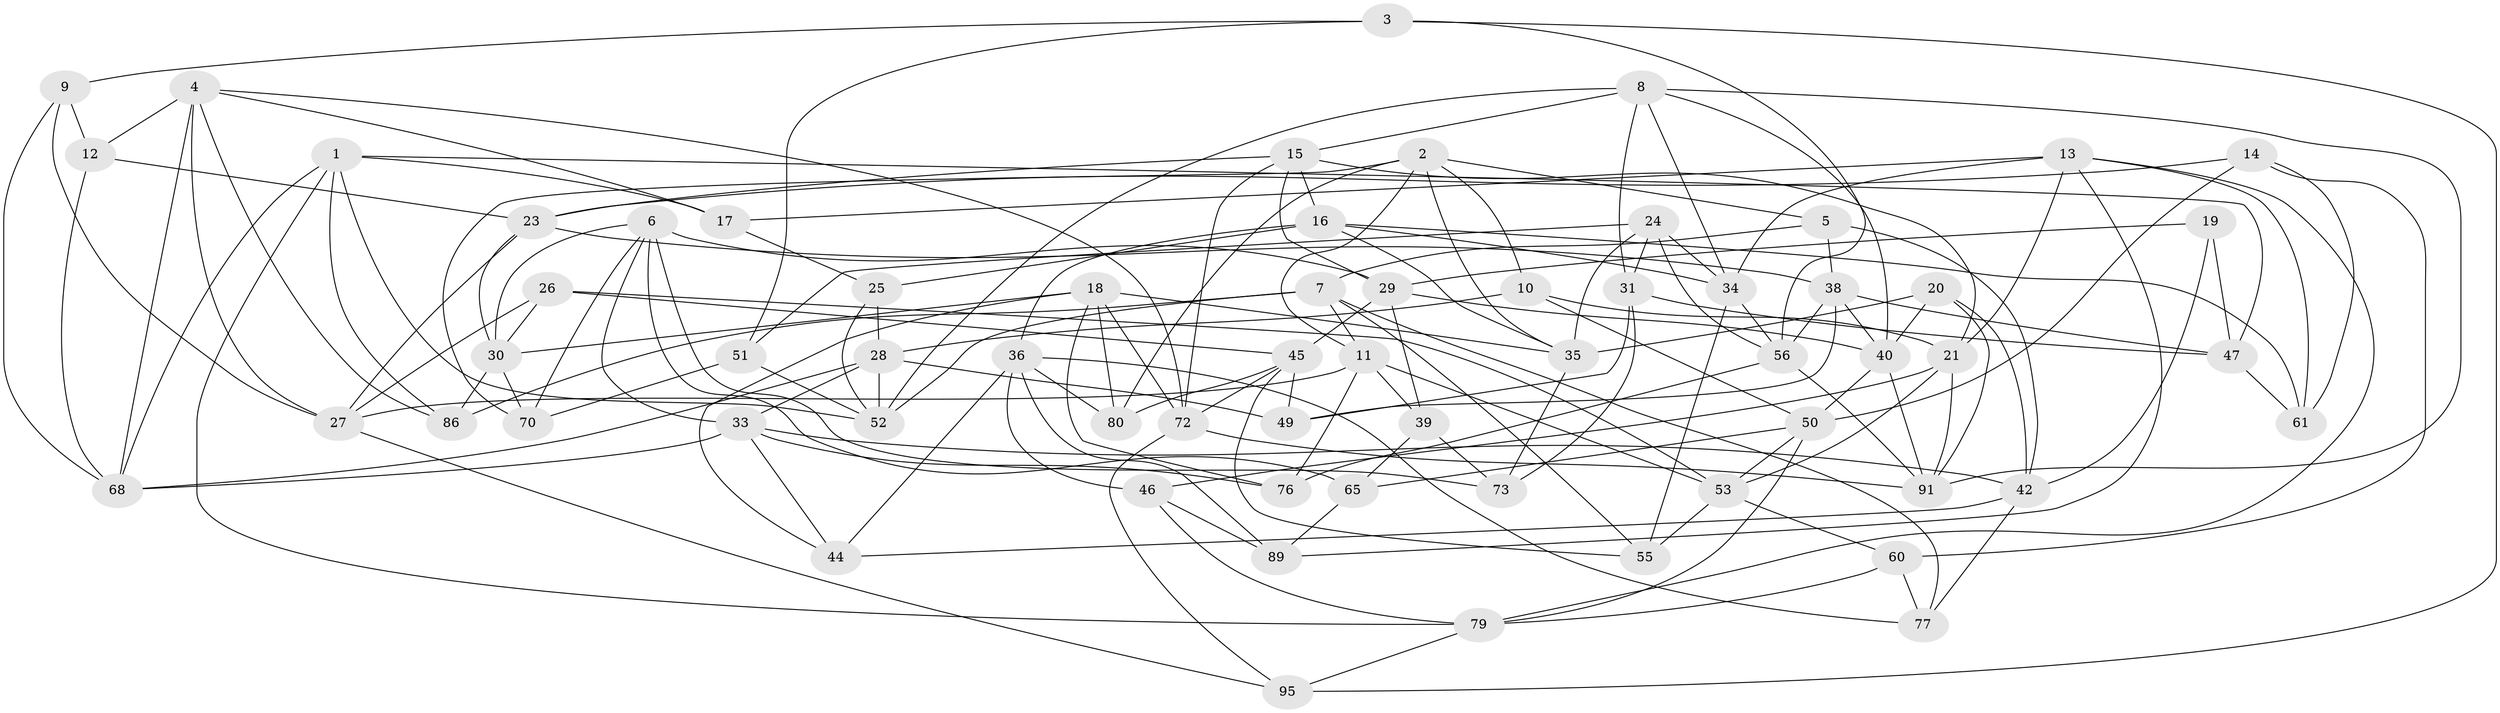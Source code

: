 // Generated by graph-tools (version 1.1) at 2025/52/02/27/25 19:52:33]
// undirected, 64 vertices, 162 edges
graph export_dot {
graph [start="1"]
  node [color=gray90,style=filled];
  1 [super="+54"];
  2 [super="+97"];
  3;
  4 [super="+78"];
  5;
  6 [super="+32"];
  7 [super="+84"];
  8 [super="+87"];
  9;
  10;
  11 [super="+22"];
  12;
  13 [super="+88"];
  14;
  15 [super="+57"];
  16 [super="+100"];
  17;
  18 [super="+67"];
  19;
  20;
  21 [super="+59"];
  23 [super="+41"];
  24 [super="+69"];
  25;
  26;
  27 [super="+85"];
  28 [super="+93"];
  29 [super="+37"];
  30 [super="+71"];
  31 [super="+74"];
  33 [super="+64"];
  34 [super="+62"];
  35 [super="+82"];
  36 [super="+43"];
  38 [super="+83"];
  39;
  40 [super="+75"];
  42 [super="+66"];
  44;
  45 [super="+48"];
  46;
  47 [super="+99"];
  49;
  50 [super="+81"];
  51;
  52 [super="+58"];
  53 [super="+96"];
  55;
  56 [super="+63"];
  60;
  61;
  65;
  68 [super="+98"];
  70;
  72 [super="+92"];
  73;
  76;
  77;
  79 [super="+90"];
  80;
  86;
  89;
  91 [super="+94"];
  95;
  1 -- 52;
  1 -- 86;
  1 -- 47;
  1 -- 68;
  1 -- 17;
  1 -- 79;
  2 -- 5;
  2 -- 80;
  2 -- 11;
  2 -- 10;
  2 -- 70;
  2 -- 35;
  3 -- 9;
  3 -- 51;
  3 -- 95;
  3 -- 56;
  4 -- 86;
  4 -- 17;
  4 -- 12;
  4 -- 72;
  4 -- 27;
  4 -- 68;
  5 -- 42;
  5 -- 38;
  5 -- 7;
  6 -- 65;
  6 -- 70;
  6 -- 73;
  6 -- 33;
  6 -- 29;
  6 -- 30;
  7 -- 77;
  7 -- 11;
  7 -- 52;
  7 -- 55;
  7 -- 86;
  8 -- 52;
  8 -- 31;
  8 -- 40;
  8 -- 34;
  8 -- 91;
  8 -- 15;
  9 -- 27;
  9 -- 12;
  9 -- 68;
  10 -- 28;
  10 -- 21;
  10 -- 50;
  11 -- 39;
  11 -- 27;
  11 -- 76;
  11 -- 53;
  12 -- 23;
  12 -- 68;
  13 -- 79;
  13 -- 17;
  13 -- 34;
  13 -- 89;
  13 -- 21;
  13 -- 61;
  14 -- 61;
  14 -- 60;
  14 -- 23;
  14 -- 50;
  15 -- 21;
  15 -- 23;
  15 -- 72;
  15 -- 16;
  15 -- 29;
  16 -- 34;
  16 -- 25;
  16 -- 36;
  16 -- 61;
  16 -- 35;
  17 -- 25;
  18 -- 44;
  18 -- 35;
  18 -- 76;
  18 -- 80;
  18 -- 30;
  18 -- 72;
  19 -- 42;
  19 -- 29;
  19 -- 47 [weight=2];
  20 -- 40;
  20 -- 35;
  20 -- 42;
  20 -- 91;
  21 -- 46;
  21 -- 53;
  21 -- 91;
  23 -- 30;
  23 -- 27;
  23 -- 38;
  24 -- 35;
  24 -- 34;
  24 -- 56;
  24 -- 51;
  24 -- 31 [weight=2];
  25 -- 52;
  25 -- 28;
  26 -- 45;
  26 -- 27;
  26 -- 53;
  26 -- 30;
  27 -- 95;
  28 -- 49;
  28 -- 33;
  28 -- 52;
  28 -- 68;
  29 -- 39;
  29 -- 45;
  29 -- 40;
  30 -- 70;
  30 -- 86;
  31 -- 73;
  31 -- 49;
  31 -- 47;
  33 -- 76;
  33 -- 44;
  33 -- 68;
  33 -- 42;
  34 -- 56;
  34 -- 55;
  35 -- 73;
  36 -- 46;
  36 -- 44;
  36 -- 80;
  36 -- 89;
  36 -- 77;
  38 -- 49;
  38 -- 56;
  38 -- 40;
  38 -- 47;
  39 -- 73;
  39 -- 65;
  40 -- 91;
  40 -- 50;
  42 -- 77;
  42 -- 44;
  45 -- 80;
  45 -- 72;
  45 -- 49;
  45 -- 55;
  46 -- 89;
  46 -- 79;
  47 -- 61;
  50 -- 65;
  50 -- 79;
  50 -- 53;
  51 -- 70;
  51 -- 52;
  53 -- 60;
  53 -- 55;
  56 -- 76;
  56 -- 91;
  60 -- 77;
  60 -- 79;
  65 -- 89;
  72 -- 91;
  72 -- 95;
  79 -- 95;
}

